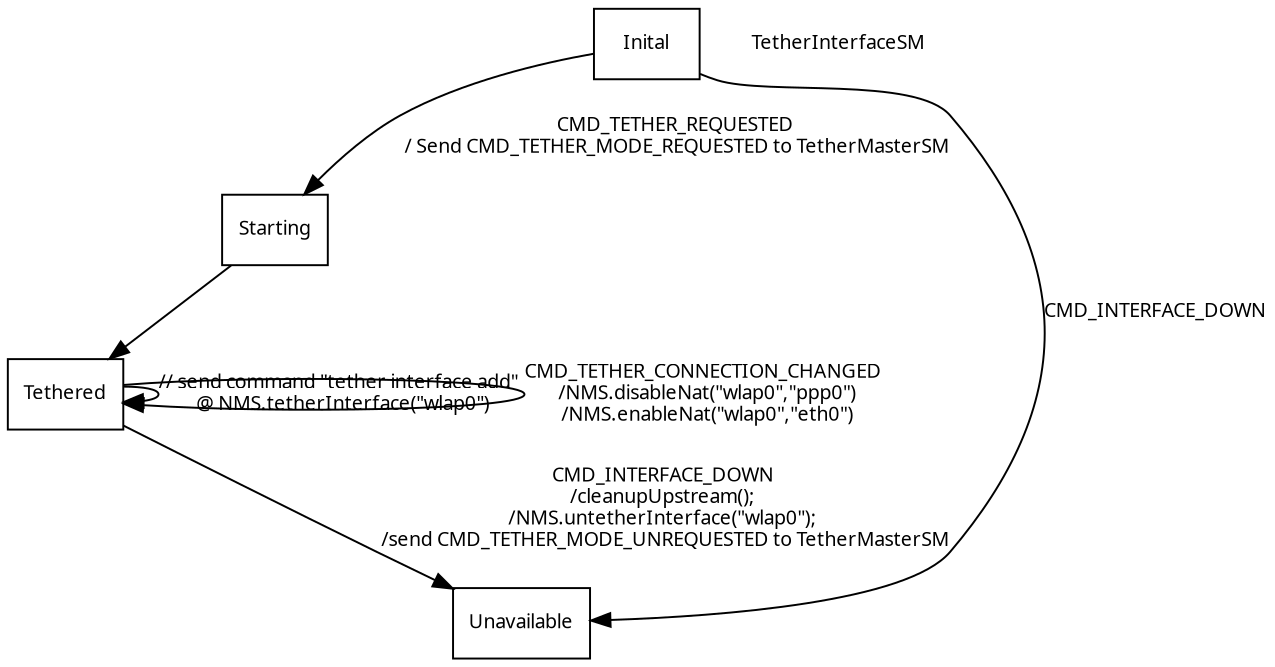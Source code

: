 

digraph TetherInterfaceSM{
	size = "8.5, 11";
	fontname = "Microsoft YaHei";
	fontsize = 15;
	node [shape = record, fontname = "Microsoft YaHei", fontsize = 10];
	edge [fontname = "Microsoft YaHei", fontsize = 10];
	Inital -> Starting [ label = "CMD_TETHER_REQUESTED\n / Send CMD_TETHER_MODE_REQUESTED to TetherMasterSM" ];
	Inital -> Unavailable[ label = "CMD_INTERFACE_DOWN\n" ];
	Starting-> Tethered;
	Tethered-> Tethered[ label = "// send command \"tether interface add\" \n @ NMS.tetherInterface(\"wlap0\")" ];
	Tethered-> Tethered[ label = "CMD_TETHER_CONNECTION_CHANGED \n /NMS.disableNat(\"wlap0\",\"ppp0\")\n /NMS.enableNat(\"wlap0\",\"eth0\")" ];
	Tethered-> Unavailable[ label = "CMD_INTERFACE_DOWN\n /cleanupUpstream(); \n /NMS.untetherInterface(\"wlap0\"); \n /send CMD_TETHER_MODE_UNREQUESTED to TetherMasterSM" ];
	"TetherInterfaceSM" [ shape = plaintext ];
}
